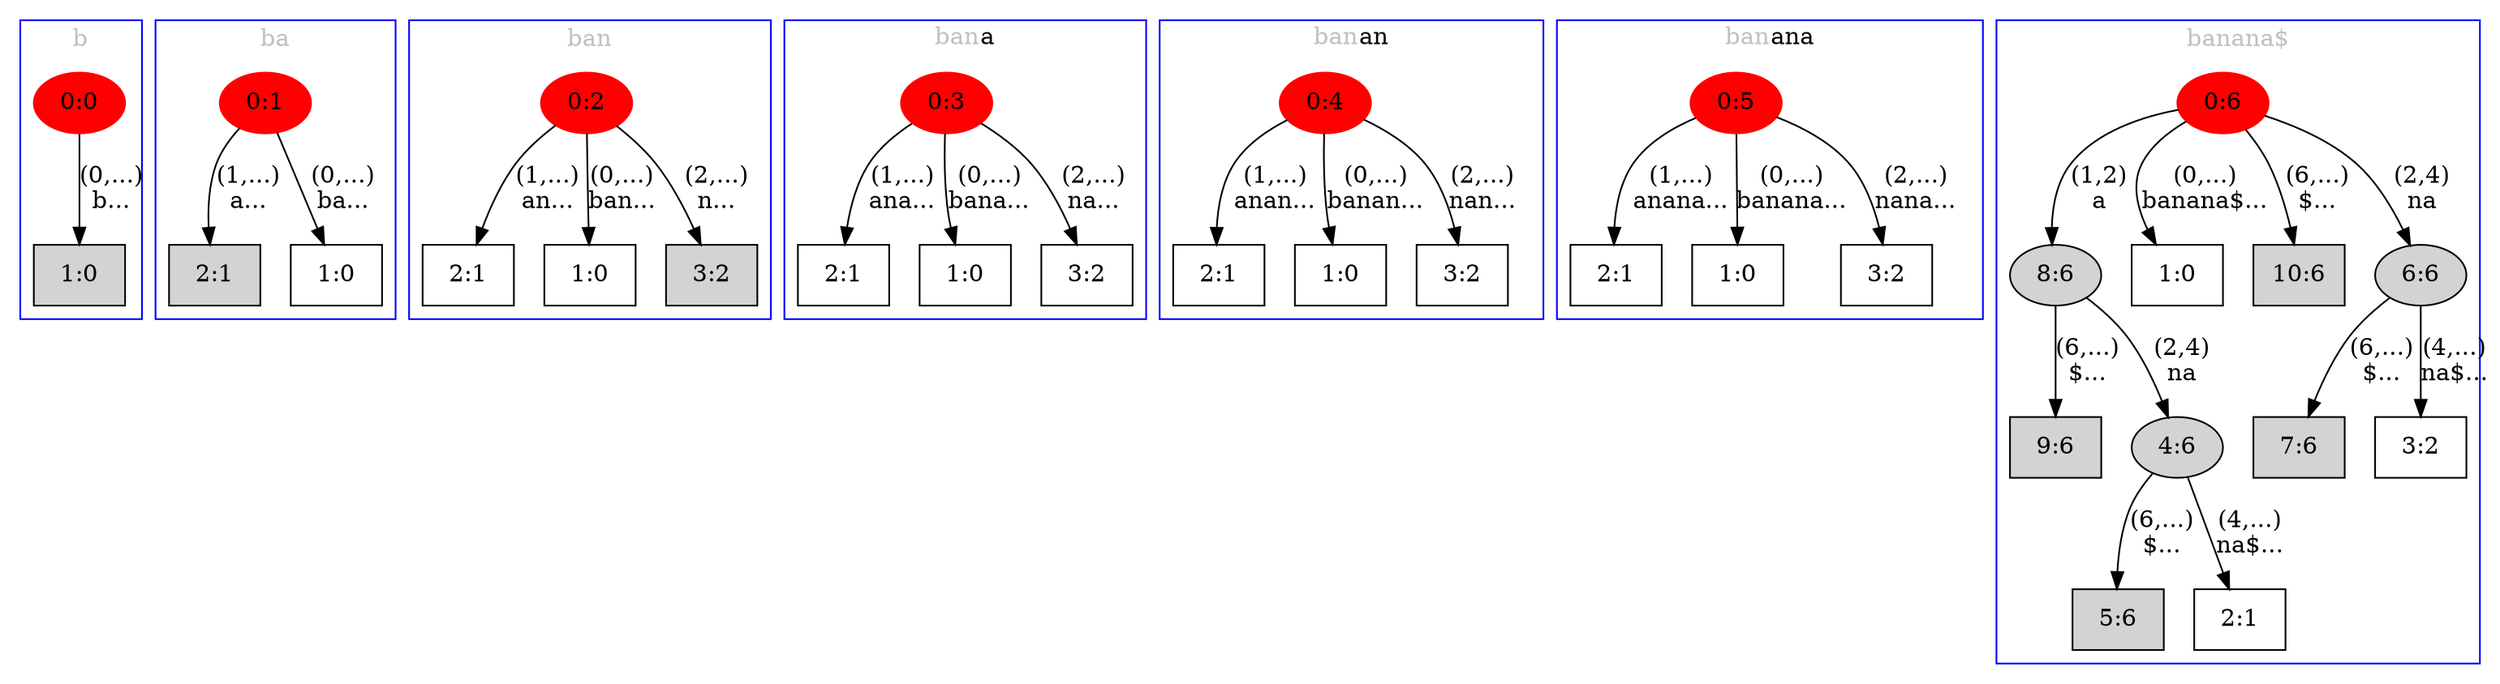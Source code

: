 digraph ST{

	subgraph clusterST3{

	label=<<font color="grey">b</font>>
		t3n0 [label="0:0",style=filled,color=red];
		{ rank=same; t3n1}
		t3n1 [label="1:0",shape=box,style=filled];
		t3n0 -> t3n1 [label="(0,...)\nb...",weight=1];
	color=blue;ratio=0.75
	}
	subgraph clusterST4{

	label=<<font color="grey">ba</font>>
		t4n0 [label="0:1",style=filled,color=red];
		{ rank=same; t4n2 t4n1}
		t4n2 [label="2:1",shape=box,style=filled];
		t4n0 -> t4n2 [label="(1,...)\na...",weight=1];
		t4n1 [label="1:0",shape=box];
		t4n0 -> t4n1 [label="(0,...)\nba...",weight=1];
	color=blue;ratio=0.75
	}
	subgraph clusterST5{

	label=<<font color="grey">ban</font>>
		t5n0 [label="0:2",style=filled,color=red];
		{ rank=same; t5n2 t5n1 t5n3}
		t5n2 [label="2:1",shape=box];
		t5n0 -> t5n2 [label="(1,...)\nan...",weight=1];
		t5n1 [label="1:0",shape=box];
		t5n0 -> t5n1 [label="(0,...)\nban...",weight=1];
		t5n3 [label="3:2",shape=box,style=filled];
		t5n0 -> t5n3 [label="(2,...)\nn...",weight=1];
	color=blue;ratio=0.75
	}
	subgraph clusterST6{

	label=<<font color="grey">ban</font>a>
		t6n0 [label="0:3",style=filled,color=red];
		{ rank=same; t6n2 t6n1 t6n3}
		t6n2 [label="2:1",shape=box];
		t6n0 -> t6n2 [label="(1,...)\nana...",weight=1];
		t6n1 [label="1:0",shape=box];
		t6n0 -> t6n1 [label="(0,...)\nbana...",weight=1];
		t6n3 [label="3:2",shape=box];
		t6n0 -> t6n3 [label="(2,...)\nna...",weight=1];
	color=blue;ratio=0.75
	}
	subgraph clusterST7{

	label=<<font color="grey">ban</font>an>
		t7n0 [label="0:4",style=filled,color=red];
		{ rank=same; t7n2 t7n1 t7n3}
		t7n2 [label="2:1",shape=box];
		t7n0 -> t7n2 [label="(1,...)\nanan...",weight=1];
		t7n1 [label="1:0",shape=box];
		t7n0 -> t7n1 [label="(0,...)\nbanan...",weight=1];
		t7n3 [label="3:2",shape=box];
		t7n0 -> t7n3 [label="(2,...)\nnan...",weight=1];
	color=blue;ratio=0.75
	}
	subgraph clusterST8{

	label=<<font color="grey">ban</font>ana>
		t8n0 [label="0:5",style=filled,color=red];
		{ rank=same; t8n2 t8n1 t8n3}
		t8n2 [label="2:1",shape=box];
		t8n0 -> t8n2 [label="(1,...)\nanana...",weight=1];
		t8n1 [label="1:0",shape=box];
		t8n0 -> t8n1 [label="(0,...)\nbanana...",weight=1];
		t8n3 [label="3:2",shape=box];
		t8n0 -> t8n3 [label="(2,...)\nnana...",weight=1];
	color=blue;ratio=0.75
	}
	subgraph clusterST9{

	label=<<font color="grey">banana$</font>>
		t9n0 [label="0:6",style=filled,color=red];
		{ rank=same; t9n8 t9n1 t9n10 t9n6}
		t9n8 [label="8:6",style=filled];
		{ rank=same; t9n9 t9n4}
		t9n9 [label="9:6",shape=box,style=filled];
		t9n8 -> t9n9 [label="(6,...)\n$...",weight=1];
		t9n4 [label="4:6",style=filled];
		{ rank=same; t9n5 t9n2}
		t9n5 [label="5:6",shape=box,style=filled];
		t9n4 -> t9n5 [label="(6,...)\n$...",weight=1];
		t9n2 [label="2:1",shape=box];
		t9n4 -> t9n2 [label="(4,...)\nna$...",weight=1];
		t9n8 -> t9n4 [label="(2,4)\nna",weight=1];
		t9n0 -> t9n8 [label="(1,2)\na",weight=1];
		t9n1 [label="1:0",shape=box];
		t9n0 -> t9n1 [label="(0,...)\nbanana$...",weight=1];
		t9n10 [label="10:6",shape=box,style=filled];
		t9n0 -> t9n10 [label="(6,...)\n$...",weight=1];
		t9n6 [label="6:6",style=filled];
		{ rank=same; t9n7 t9n3}
		t9n7 [label="7:6",shape=box,style=filled];
		t9n6 -> t9n7 [label="(6,...)\n$...",weight=1];
		t9n3 [label="3:2",shape=box];
		t9n6 -> t9n3 [label="(4,...)\nna$...",weight=1];
		t9n0 -> t9n6 [label="(2,4)\nna",weight=1];
	color=blue;ratio=0.75
	}
}
